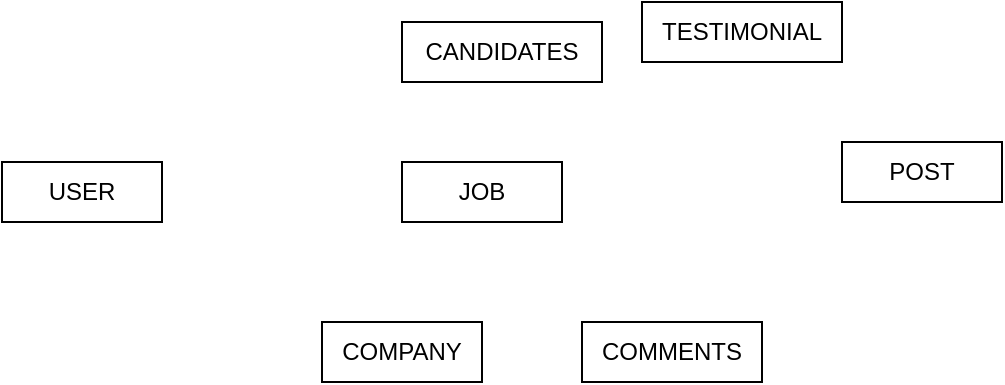 <mxfile version="20.2.8" type="github">
  <diagram id="R2lEEEUBdFMjLlhIrx00" name="Page-1">
    <mxGraphModel dx="816" dy="481" grid="1" gridSize="10" guides="1" tooltips="1" connect="1" arrows="1" fold="1" page="1" pageScale="1" pageWidth="850" pageHeight="1100" math="0" shadow="0" extFonts="Permanent Marker^https://fonts.googleapis.com/css?family=Permanent+Marker">
      <root>
        <mxCell id="0" />
        <mxCell id="1" parent="0" />
        <mxCell id="D1EIf3F_OtlsWsnnrMGx-1" value="USER" style="rounded=0;whiteSpace=wrap;html=1;" vertex="1" parent="1">
          <mxGeometry x="200" y="160" width="80" height="30" as="geometry" />
        </mxCell>
        <mxCell id="D1EIf3F_OtlsWsnnrMGx-2" value="JOB" style="rounded=0;whiteSpace=wrap;html=1;" vertex="1" parent="1">
          <mxGeometry x="400" y="160" width="80" height="30" as="geometry" />
        </mxCell>
        <mxCell id="D1EIf3F_OtlsWsnnrMGx-3" value="POST" style="rounded=0;whiteSpace=wrap;html=1;" vertex="1" parent="1">
          <mxGeometry x="620" y="150" width="80" height="30" as="geometry" />
        </mxCell>
        <mxCell id="D1EIf3F_OtlsWsnnrMGx-5" value="COMPANY" style="rounded=0;whiteSpace=wrap;html=1;" vertex="1" parent="1">
          <mxGeometry x="360" y="240" width="80" height="30" as="geometry" />
        </mxCell>
        <mxCell id="D1EIf3F_OtlsWsnnrMGx-6" value="COMMENTS" style="rounded=0;whiteSpace=wrap;html=1;" vertex="1" parent="1">
          <mxGeometry x="490" y="240" width="90" height="30" as="geometry" />
        </mxCell>
        <mxCell id="D1EIf3F_OtlsWsnnrMGx-7" value="CANDIDATES" style="rounded=0;whiteSpace=wrap;html=1;" vertex="1" parent="1">
          <mxGeometry x="400" y="90" width="100" height="30" as="geometry" />
        </mxCell>
        <mxCell id="D1EIf3F_OtlsWsnnrMGx-8" value="TESTIMONIAL" style="rounded=0;whiteSpace=wrap;html=1;" vertex="1" parent="1">
          <mxGeometry x="520" y="80" width="100" height="30" as="geometry" />
        </mxCell>
      </root>
    </mxGraphModel>
  </diagram>
</mxfile>
